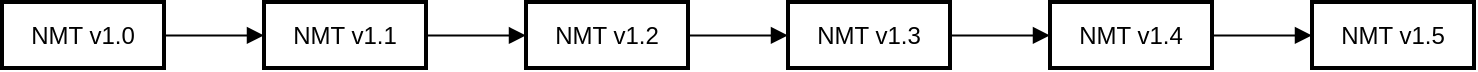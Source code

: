 <mxfile version="22.0.8" type="github">
  <diagram name="Page-1" id="7bWsSjq75bXTcGjeXkPo">
    <mxGraphModel>
      <root>
        <mxCell id="0" />
        <mxCell id="1" parent="0" />
        <mxCell id="2" value="NMT v1.0" style="whiteSpace=wrap;strokeWidth=2;" vertex="1" parent="1">
          <mxGeometry width="81" height="33" as="geometry" />
        </mxCell>
        <mxCell id="3" value="NMT v1.1" style="whiteSpace=wrap;strokeWidth=2;" vertex="1" parent="1">
          <mxGeometry x="131" width="81" height="33" as="geometry" />
        </mxCell>
        <mxCell id="4" value="NMT v1.2" style="whiteSpace=wrap;strokeWidth=2;" vertex="1" parent="1">
          <mxGeometry x="262" width="81" height="33" as="geometry" />
        </mxCell>
        <mxCell id="5" value="NMT v1.3" style="whiteSpace=wrap;strokeWidth=2;" vertex="1" parent="1">
          <mxGeometry x="393" width="81" height="33" as="geometry" />
        </mxCell>
        <mxCell id="6" value="NMT v1.4" style="whiteSpace=wrap;strokeWidth=2;" vertex="1" parent="1">
          <mxGeometry x="524" width="81" height="33" as="geometry" />
        </mxCell>
        <mxCell id="7" value="NMT v1.5" style="whiteSpace=wrap;strokeWidth=2;" vertex="1" parent="1">
          <mxGeometry x="655" width="81" height="33" as="geometry" />
        </mxCell>
        <mxCell id="8" value="" style="curved=1;startArrow=none;endArrow=block;exitX=1.004;exitY=0.506;entryX=0.004;entryY=0.506;" edge="1" parent="1" source="2" target="3">
          <mxGeometry relative="1" as="geometry">
            <Array as="points" />
          </mxGeometry>
        </mxCell>
        <mxCell id="9" value="" style="curved=1;startArrow=none;endArrow=block;exitX=1.002;exitY=0.506;entryX=0.002;entryY=0.506;" edge="1" parent="1" source="3" target="4">
          <mxGeometry relative="1" as="geometry">
            <Array as="points" />
          </mxGeometry>
        </mxCell>
        <mxCell id="10" value="" style="curved=1;startArrow=none;endArrow=block;exitX=1.0;exitY=0.506;entryX=0.0;entryY=0.506;" edge="1" parent="1" source="4" target="5">
          <mxGeometry relative="1" as="geometry">
            <Array as="points" />
          </mxGeometry>
        </mxCell>
        <mxCell id="11" value="" style="curved=1;startArrow=none;endArrow=block;exitX=0.999;exitY=0.506;entryX=-0.001;entryY=0.506;" edge="1" parent="1" source="5" target="6">
          <mxGeometry relative="1" as="geometry">
            <Array as="points" />
          </mxGeometry>
        </mxCell>
        <mxCell id="12" value="" style="curved=1;startArrow=none;endArrow=block;exitX=1.002;exitY=0.506;entryX=0.002;entryY=0.506;" edge="1" parent="1" source="6" target="7">
          <mxGeometry relative="1" as="geometry">
            <Array as="points" />
          </mxGeometry>
        </mxCell>
      </root>
    </mxGraphModel>
  </diagram>
</mxfile>
